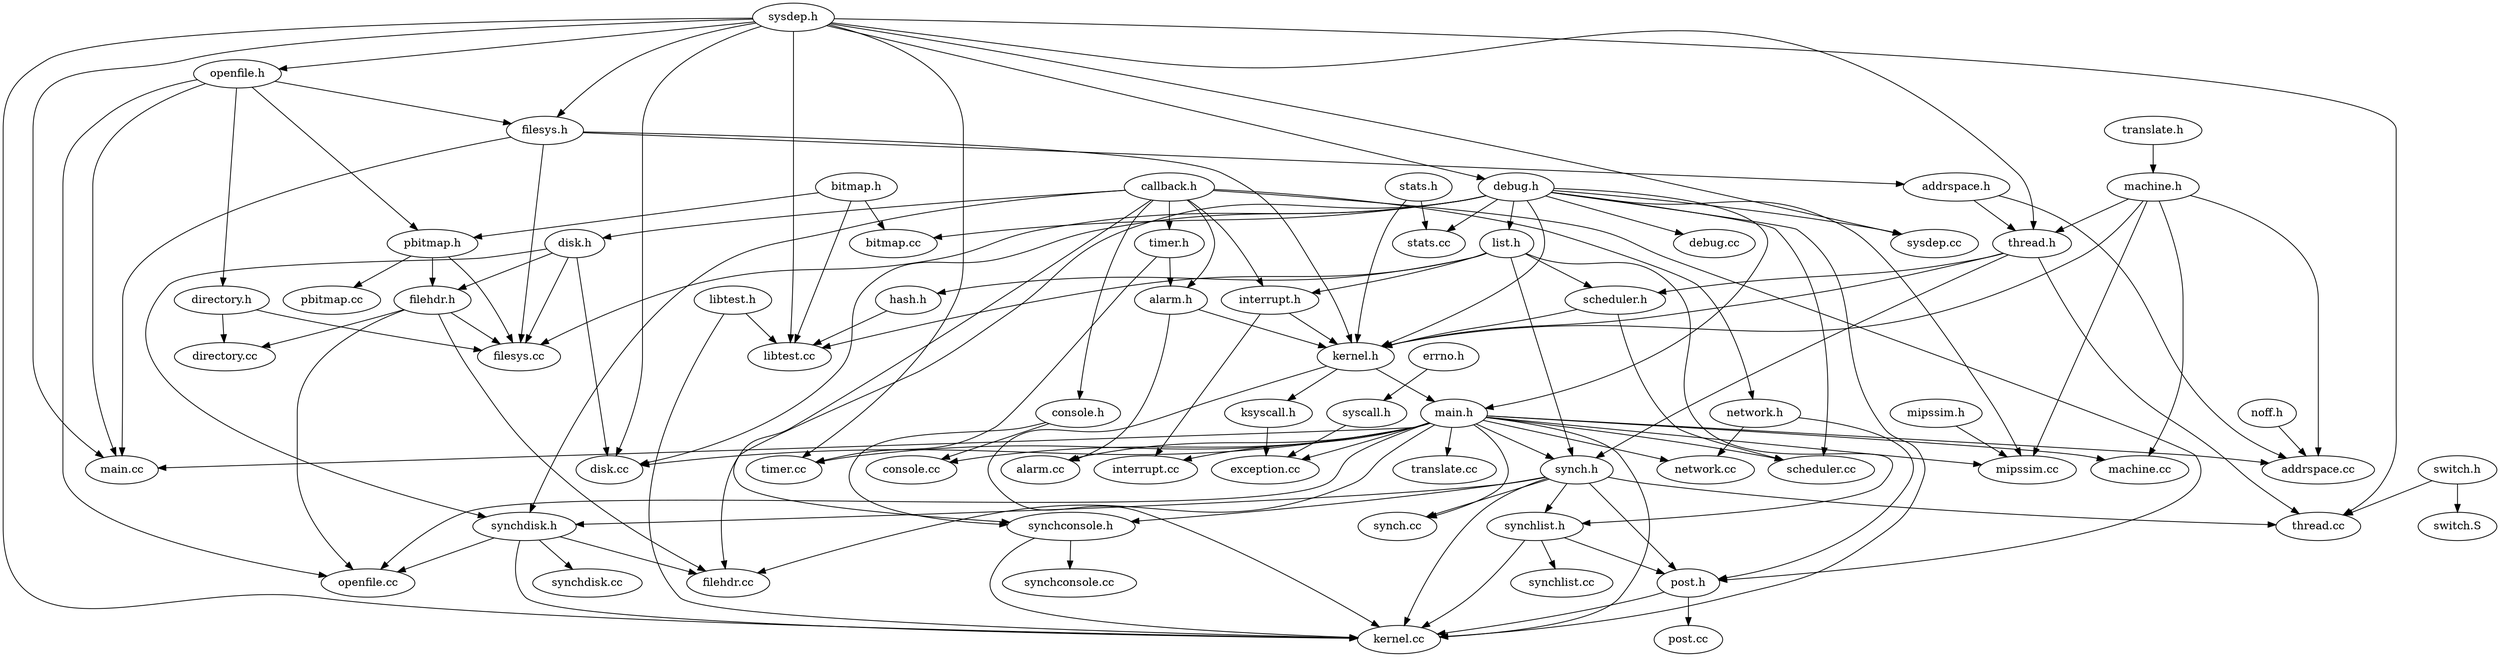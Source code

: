 digraph tt{
{"filehdr.h" "directory.h"}->"directory.cc";
"openfile.h"->"directory.h";
{"filehdr.h" "debug.h" "synchdisk.h" "main.h"}->"filehdr.cc";
{"disk.h" "pbitmap.h"}->"filehdr.h";
{"debug.h" "disk.h" "pbitmap.h" "directory.h" "filehdr.h" "filesys.h"}->"filesys.cc";
{"sysdep.h" "openfile.h"}->"filesys.h";
{"main.h" "filehdr.h" "openfile.h" "synchdisk.h"}->"openfile.cc";
{"sysdep.h"}->"openfile.h";
"pbitmap.h"->"pbitmap.cc";
{"bitmap.h" "openfile.h"}->"pbitmap.h";
"synchdisk.h"->"synchdisk.cc";
{"disk.h" "synch.h" "callback.h"}->"synchdisk.h";

{"debug.h" "bitmap.h"}->"bitmap.cc";
{"debug.h"}->"debug.cc";
{"sysdep.h"}->"debug.h";
"list.h"->"hash.h";
{"libtest.h" "bitmap.h" "list.h" "hash.h" "sysdep.h"}->"libtest.cc";
"debug.h"->"list.h";
{"debug.h" "sysdep.h"}->"sysdep.cc";

{"console.h" "main.h"}->"console.cc";
{"callback.h"}->"console.h";
{"disk.h" "debug.h" "sysdep.h" "main.h"}->"disk.cc";
{"callback.h"}->"disk.h";
{"interrupt.h" "main.h"}->"interrupt.cc";
{"list.h" "callback.h"}->"interrupt.h";
{"machine.h" "main.h"}->"machine.cc";
{"translate.h"}->"machine.h";
{"debug.h" "machine.h" "mipssim.h" "main.h"}->"mipssim.cc";
{"network.h" "main.h"}->"network.cc";
{"callback.h"}->"network.h";
{"debug.h" "stats.h"}->"stats.cc";
{"timer.h" "main.h" "sysdep.h"}->"timer.cc";
{"callback.h"}->"timer.h";
"main.h"->"translate.cc";

"post.h"->"post.cc";
{"callback.h" "network.h" "synchlist.h" "synch.h"}->"post.h";

{"alarm.h" "main.h"}->"alarm.cc";
{"callback.h" "timer.h"}->"alarm.h";
{"debug.h" "main.h" "kernel.h" "sysdep.h" "synch.h" "synchlist.h" "libtest.h" "synchconsole.h" "synchdisk.h" "post.h"}->"kernel.cc";
{"debug.h" "thread.h" "scheduler.h" "interrupt.h" "stats.h" "alarm.h" "filesys.h" "machine.h"}->"kernel.h";
{"main.h" "filesys.h" "openfile.h" "sysdep.h"}->"main.cc";
{"debug.h" "kernel.h"}->"main.h";
{"debug.h" "scheduler.h" "main.h"}->"scheduler.cc";
{"list.h" "thread.h"}->"scheduler.h";
"switch.h"->"switch.S";
{"synch.h" "main.h"}->"synch.cc";
{"thread.h" "list.h" "main.h"}->"synch.h";
"synchlist.h"->"synchlist.cc";
{"list.h" "synch.h"}->"synchlist.h";
{"thread.h" "switch.h" "synch.h" "sysdep.h"}->"thread.cc";
{"sysdep.h" "machine.h" "addrspace.h"}->"thread.h";

{"main.h" "addrspace.h" "machine.h" "noff.h"}->"addrspace.cc";
"filesys.h"->"addrspace.h";
{"main.h" "syscall.h" "ksyscall.h"}->"exception.cc";
"kernel.h"->"ksyscall.h";
"synchconsole.h"->"synchconsole.cc";
{"callback.h" "console.h" "synch.h"}->"synchconsole.h";
"errno.h"->"syscall.h";





}
